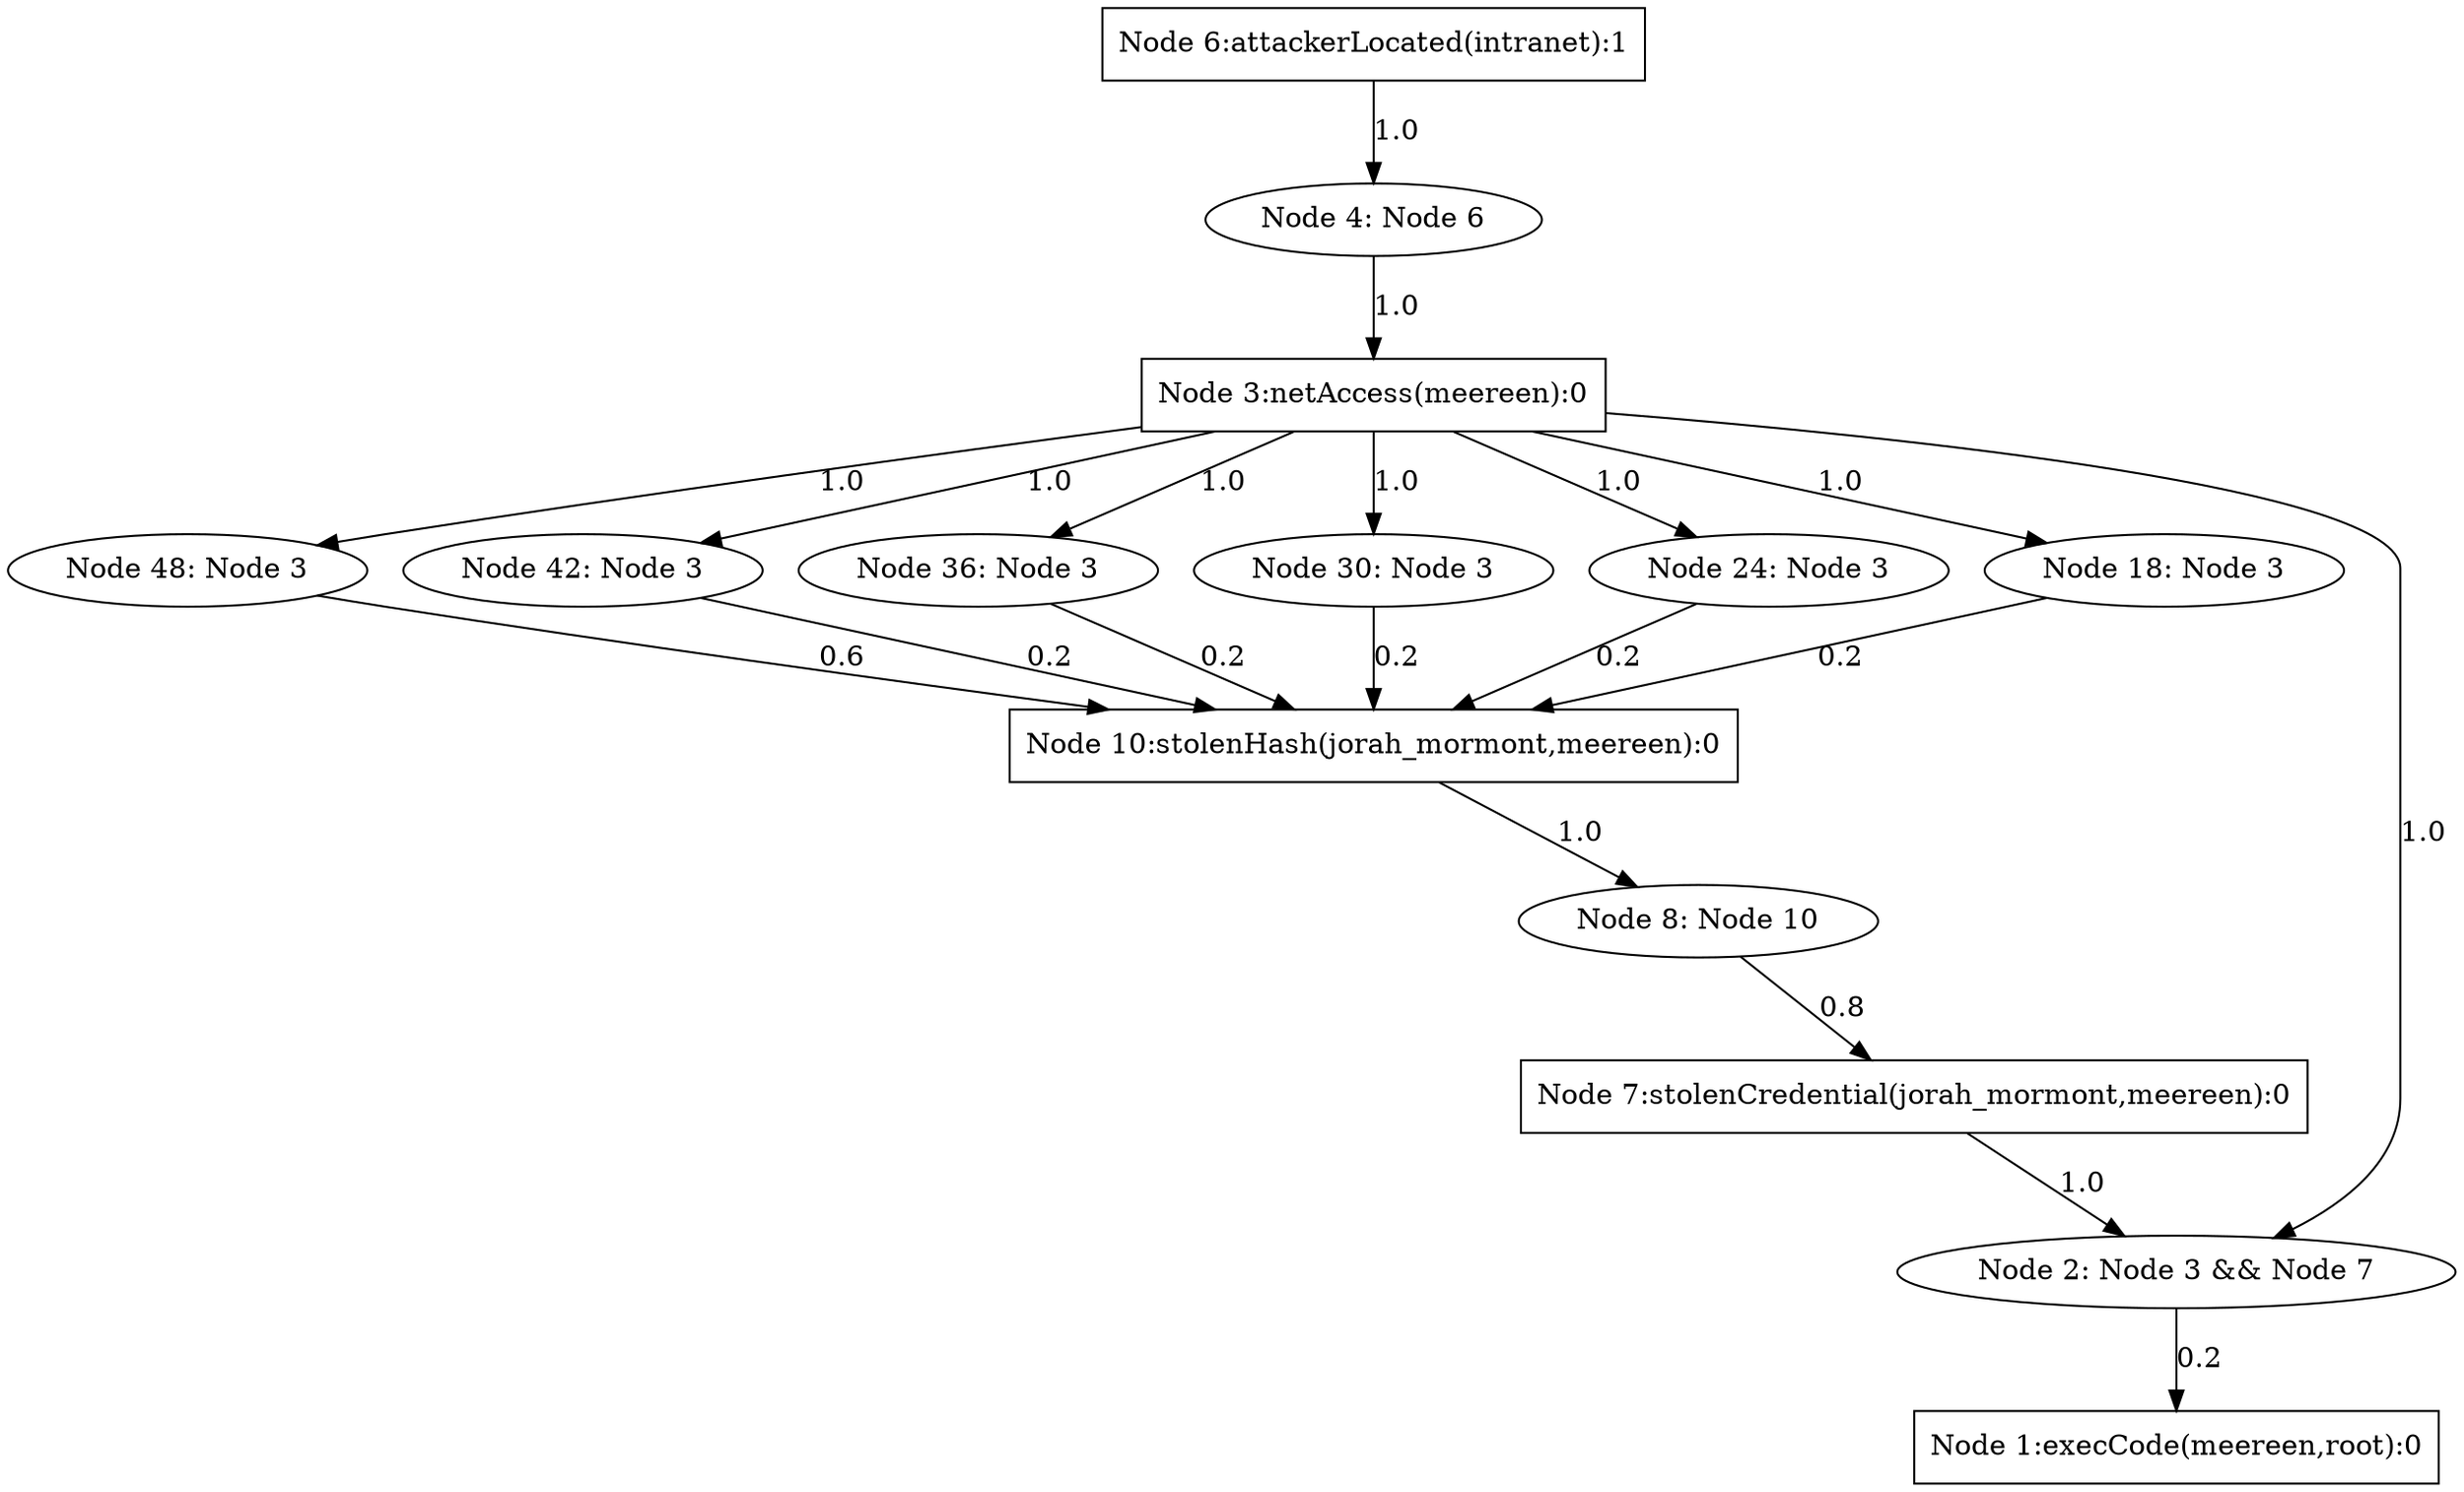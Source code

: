 strict digraph G {
  1 [ label="Node 48: Node 3" shape="ellipse" nodeType="AND" probArray="1.0" ];
  2 [ label="Node 42: Node 3" shape="ellipse" nodeType="AND" probArray="1.0" ];
  3 [ label="Node 36: Node 3" shape="ellipse" nodeType="AND" probArray="1.0" ];
  4 [ label="Node 30: Node 3" shape="ellipse" nodeType="AND" probArray="1.0" ];
  5 [ label="Node 24: Node 3" shape="ellipse" nodeType="AND" probArray="1.0" ];
  6 [ label="Node 18: Node 3" shape="ellipse" nodeType="AND" probArray="1.0" ];
  7 [ label="Node 10:stolenHash(jorah_mormont,meereen):0" shape="box" nodeType="OR" probArray="0.2 0.2 0.2 0.2 0.2 0.6" ];
  8 [ label="Node 8: Node 10" shape="ellipse" nodeType="AND" probArray="1.0" ];
  9 [ label="Node 7:stolenCredential(jorah_mormont,meereen):0" shape="box" nodeType="OR" probArray="0.8" ];
  10 [ label="Node 6:attackerLocated(intranet):1" shape="box" nodeType="AND" probArray="1.0" ];
  11 [ label="Node 4: Node 6" shape="ellipse" nodeType="AND" probArray="1.0" ];
  12 [ label="Node 3:netAccess(meereen):0" shape="box" nodeType="OR" probArray="1.0" ];
  13 [ label="Node 2: Node 3 && Node 7" shape="ellipse" nodeType="AND" probArray="1.0 1.0" ];
  14 [ label="Node 1:execCode(meereen,root):0" shape="box" nodeType="OR" probArray="0.2" ];
  13 -> 14 [ label="0.2" color="black" ];
  12 -> 13 [ label="1.0" color="black" ];
  12 -> 6 [ label="1.0" color="black" ];
  12 -> 5 [ label="1.0" color="black" ];
  12 -> 4 [ label="1.0" color="black" ];
  12 -> 3 [ label="1.0" color="black" ];
  12 -> 2 [ label="1.0" color="black" ];
  12 -> 1 [ label="1.0" color="black" ];
  11 -> 12 [ label="1.0" color="black" ];
  10 -> 11 [ label="1.0" color="black" ];
  9 -> 13 [ label="1.0" color="black" ];
  8 -> 9 [ label="0.8" color="black" ];
  7 -> 8 [ label="1.0" color="black" ];
  6 -> 7 [ label="0.2" color="black" ];
  5 -> 7 [ label="0.2" color="black" ];
  4 -> 7 [ label="0.2" color="black" ];
  3 -> 7 [ label="0.2" color="black" ];
  2 -> 7 [ label="0.2" color="black" ];
  1 -> 7 [ label="0.6" color="black" ];
}
